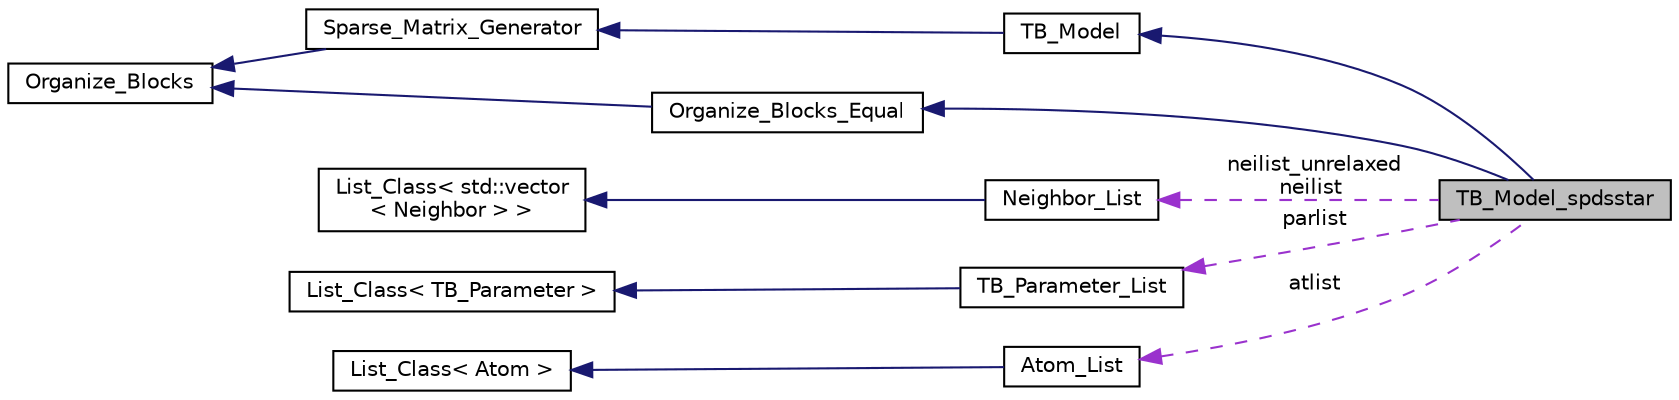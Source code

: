digraph "TB_Model_spdsstar"
{
  edge [fontname="Helvetica",fontsize="10",labelfontname="Helvetica",labelfontsize="10"];
  node [fontname="Helvetica",fontsize="10",shape=record];
  rankdir="LR";
  Node1 [label="TB_Model_spdsstar",height=0.2,width=0.4,color="black", fillcolor="grey75", style="filled", fontcolor="black"];
  Node2 -> Node1 [dir="back",color="midnightblue",fontsize="10",style="solid",fontname="Helvetica"];
  Node2 [label="TB_Model",height=0.2,width=0.4,color="black", fillcolor="white", style="filled",URL="$classTB__Model.html"];
  Node3 -> Node2 [dir="back",color="midnightblue",fontsize="10",style="solid",fontname="Helvetica"];
  Node3 [label="Sparse_Matrix_Generator",height=0.2,width=0.4,color="black", fillcolor="white", style="filled",URL="$classSparse__Matrix__Generator.html"];
  Node4 -> Node3 [dir="back",color="midnightblue",fontsize="10",style="solid",fontname="Helvetica"];
  Node4 [label="Organize_Blocks",height=0.2,width=0.4,color="black", fillcolor="white", style="filled",URL="$classOrganize__Blocks.html"];
  Node5 -> Node1 [dir="back",color="midnightblue",fontsize="10",style="solid",fontname="Helvetica"];
  Node5 [label="Organize_Blocks_Equal",height=0.2,width=0.4,color="black", fillcolor="white", style="filled",URL="$classOrganize__Blocks__Equal.html"];
  Node4 -> Node5 [dir="back",color="midnightblue",fontsize="10",style="solid",fontname="Helvetica"];
  Node6 -> Node1 [dir="back",color="darkorchid3",fontsize="10",style="dashed",label=" neilist_unrelaxed\nneilist" ,fontname="Helvetica"];
  Node6 [label="Neighbor_List",height=0.2,width=0.4,color="black", fillcolor="white", style="filled",URL="$classNeighbor__List.html"];
  Node7 -> Node6 [dir="back",color="midnightblue",fontsize="10",style="solid",fontname="Helvetica"];
  Node7 [label="List_Class\< std::vector\l\< Neighbor \> \>",height=0.2,width=0.4,color="black", fillcolor="white", style="filled",URL="$classList__Class.html"];
  Node8 -> Node1 [dir="back",color="darkorchid3",fontsize="10",style="dashed",label=" parlist" ,fontname="Helvetica"];
  Node8 [label="TB_Parameter_List",height=0.2,width=0.4,color="black", fillcolor="white", style="filled",URL="$classTB__Parameter__List.html"];
  Node9 -> Node8 [dir="back",color="midnightblue",fontsize="10",style="solid",fontname="Helvetica"];
  Node9 [label="List_Class\< TB_Parameter \>",height=0.2,width=0.4,color="black", fillcolor="white", style="filled",URL="$classList__Class.html"];
  Node10 -> Node1 [dir="back",color="darkorchid3",fontsize="10",style="dashed",label=" atlist" ,fontname="Helvetica"];
  Node10 [label="Atom_List",height=0.2,width=0.4,color="black", fillcolor="white", style="filled",URL="$classAtom__List.html"];
  Node11 -> Node10 [dir="back",color="midnightblue",fontsize="10",style="solid",fontname="Helvetica"];
  Node11 [label="List_Class\< Atom \>",height=0.2,width=0.4,color="black", fillcolor="white", style="filled",URL="$classList__Class.html"];
}
